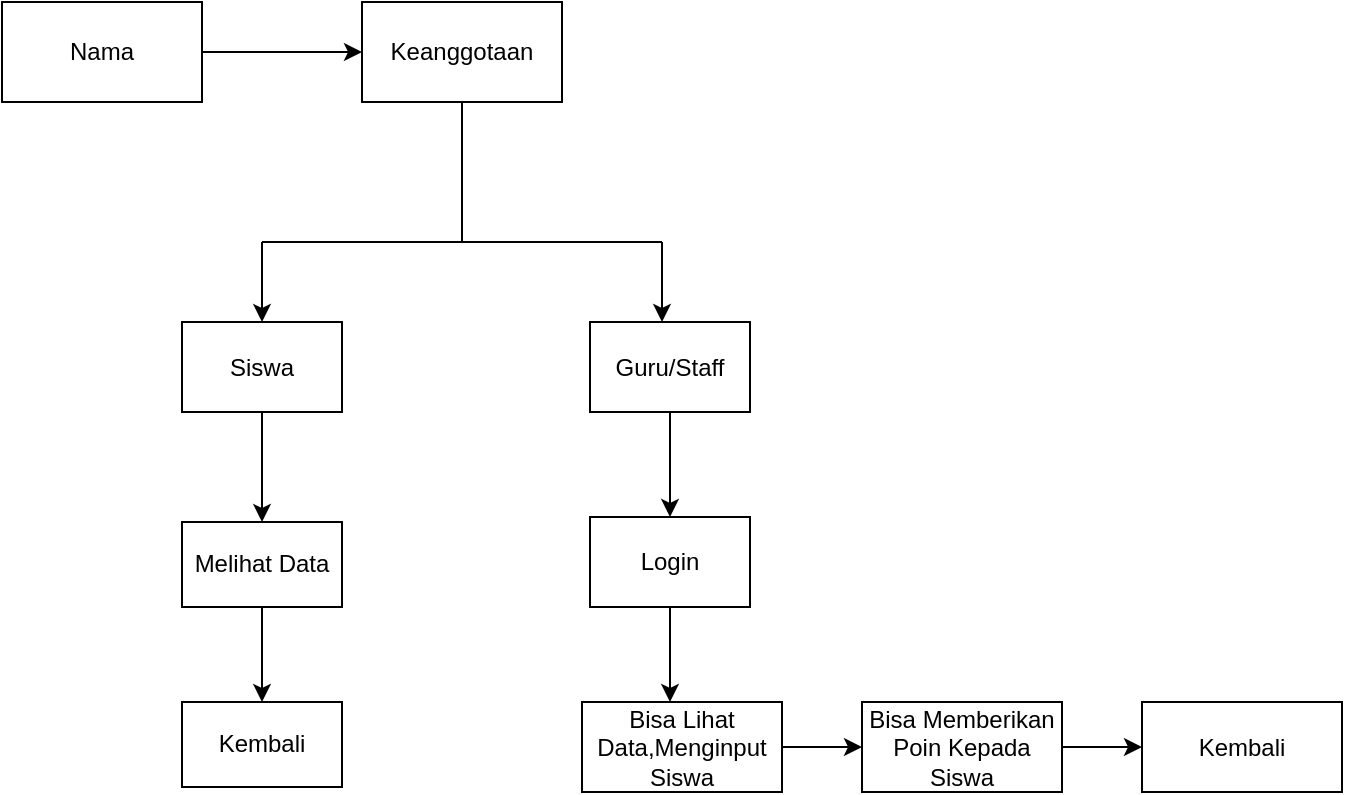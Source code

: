 <mxfile version="24.7.7">
  <diagram name="Halaman-1" id="k0yHVZlI334ZvbCX9Nl-">
    <mxGraphModel dx="1114" dy="510" grid="1" gridSize="10" guides="1" tooltips="1" connect="1" arrows="1" fold="1" page="1" pageScale="1" pageWidth="827" pageHeight="1169" math="0" shadow="0">
      <root>
        <mxCell id="0" />
        <mxCell id="1" parent="0" />
        <mxCell id="F2VMUvB0PJoL4Rmxd50Y-8" value="" style="edgeStyle=orthogonalEdgeStyle;rounded=0;orthogonalLoop=1;jettySize=auto;html=1;" edge="1" parent="1" source="F2VMUvB0PJoL4Rmxd50Y-1" target="F2VMUvB0PJoL4Rmxd50Y-4">
          <mxGeometry relative="1" as="geometry" />
        </mxCell>
        <mxCell id="F2VMUvB0PJoL4Rmxd50Y-1" value="Nama" style="rounded=0;whiteSpace=wrap;html=1;" vertex="1" parent="1">
          <mxGeometry x="80" y="40" width="100" height="50" as="geometry" />
        </mxCell>
        <mxCell id="F2VMUvB0PJoL4Rmxd50Y-4" value="Keanggotaan" style="rounded=0;whiteSpace=wrap;html=1;" vertex="1" parent="1">
          <mxGeometry x="260" y="40" width="100" height="50" as="geometry" />
        </mxCell>
        <mxCell id="F2VMUvB0PJoL4Rmxd50Y-20" value="" style="edgeStyle=orthogonalEdgeStyle;rounded=0;orthogonalLoop=1;jettySize=auto;html=1;" edge="1" parent="1" source="F2VMUvB0PJoL4Rmxd50Y-6" target="F2VMUvB0PJoL4Rmxd50Y-19">
          <mxGeometry relative="1" as="geometry" />
        </mxCell>
        <mxCell id="F2VMUvB0PJoL4Rmxd50Y-6" value="Siswa" style="whiteSpace=wrap;html=1;rounded=0;" vertex="1" parent="1">
          <mxGeometry x="170" y="200" width="80" height="45" as="geometry" />
        </mxCell>
        <mxCell id="F2VMUvB0PJoL4Rmxd50Y-10" value="" style="endArrow=none;html=1;rounded=0;entryX=0.5;entryY=1;entryDx=0;entryDy=0;" edge="1" parent="1" target="F2VMUvB0PJoL4Rmxd50Y-4">
          <mxGeometry width="50" height="50" relative="1" as="geometry">
            <mxPoint x="310" y="160" as="sourcePoint" />
            <mxPoint x="440" y="120" as="targetPoint" />
          </mxGeometry>
        </mxCell>
        <mxCell id="F2VMUvB0PJoL4Rmxd50Y-13" value="" style="endArrow=none;html=1;rounded=0;" edge="1" parent="1">
          <mxGeometry width="50" height="50" relative="1" as="geometry">
            <mxPoint x="210" y="160" as="sourcePoint" />
            <mxPoint x="410" y="160" as="targetPoint" />
          </mxGeometry>
        </mxCell>
        <mxCell id="F2VMUvB0PJoL4Rmxd50Y-14" value="" style="endArrow=classic;html=1;rounded=0;" edge="1" parent="1">
          <mxGeometry width="50" height="50" relative="1" as="geometry">
            <mxPoint x="210" y="160" as="sourcePoint" />
            <mxPoint x="210" y="200" as="targetPoint" />
          </mxGeometry>
        </mxCell>
        <mxCell id="F2VMUvB0PJoL4Rmxd50Y-26" value="" style="edgeStyle=orthogonalEdgeStyle;rounded=0;orthogonalLoop=1;jettySize=auto;html=1;" edge="1" parent="1" source="F2VMUvB0PJoL4Rmxd50Y-15" target="F2VMUvB0PJoL4Rmxd50Y-25">
          <mxGeometry relative="1" as="geometry" />
        </mxCell>
        <mxCell id="F2VMUvB0PJoL4Rmxd50Y-15" value="Guru/Staff" style="whiteSpace=wrap;html=1;rounded=0;" vertex="1" parent="1">
          <mxGeometry x="374" y="200" width="80" height="45" as="geometry" />
        </mxCell>
        <mxCell id="F2VMUvB0PJoL4Rmxd50Y-18" value="" style="endArrow=classic;html=1;rounded=0;" edge="1" parent="1">
          <mxGeometry width="50" height="50" relative="1" as="geometry">
            <mxPoint x="410" y="160" as="sourcePoint" />
            <mxPoint x="410" y="200" as="targetPoint" />
          </mxGeometry>
        </mxCell>
        <mxCell id="F2VMUvB0PJoL4Rmxd50Y-24" value="" style="edgeStyle=orthogonalEdgeStyle;rounded=0;orthogonalLoop=1;jettySize=auto;html=1;" edge="1" parent="1" source="F2VMUvB0PJoL4Rmxd50Y-19" target="F2VMUvB0PJoL4Rmxd50Y-23">
          <mxGeometry relative="1" as="geometry" />
        </mxCell>
        <mxCell id="F2VMUvB0PJoL4Rmxd50Y-19" value="Melihat Data" style="whiteSpace=wrap;html=1;rounded=0;" vertex="1" parent="1">
          <mxGeometry x="170" y="300" width="80" height="42.5" as="geometry" />
        </mxCell>
        <mxCell id="F2VMUvB0PJoL4Rmxd50Y-23" value="Kembali" style="whiteSpace=wrap;html=1;rounded=0;" vertex="1" parent="1">
          <mxGeometry x="170" y="390" width="80" height="42.5" as="geometry" />
        </mxCell>
        <mxCell id="F2VMUvB0PJoL4Rmxd50Y-29" value="" style="edgeStyle=orthogonalEdgeStyle;rounded=0;orthogonalLoop=1;jettySize=auto;html=1;" edge="1" parent="1" source="F2VMUvB0PJoL4Rmxd50Y-25" target="F2VMUvB0PJoL4Rmxd50Y-27">
          <mxGeometry relative="1" as="geometry">
            <Array as="points">
              <mxPoint x="414" y="390" />
              <mxPoint x="414" y="390" />
            </Array>
          </mxGeometry>
        </mxCell>
        <mxCell id="F2VMUvB0PJoL4Rmxd50Y-25" value="Login" style="whiteSpace=wrap;html=1;rounded=0;" vertex="1" parent="1">
          <mxGeometry x="374" y="297.5" width="80" height="45" as="geometry" />
        </mxCell>
        <mxCell id="F2VMUvB0PJoL4Rmxd50Y-31" value="" style="edgeStyle=orthogonalEdgeStyle;rounded=0;orthogonalLoop=1;jettySize=auto;html=1;" edge="1" parent="1" source="F2VMUvB0PJoL4Rmxd50Y-27" target="F2VMUvB0PJoL4Rmxd50Y-30">
          <mxGeometry relative="1" as="geometry" />
        </mxCell>
        <mxCell id="F2VMUvB0PJoL4Rmxd50Y-27" value="Bisa Lihat Data,Menginput Siswa" style="whiteSpace=wrap;html=1;rounded=0;" vertex="1" parent="1">
          <mxGeometry x="370" y="390" width="100" height="45" as="geometry" />
        </mxCell>
        <mxCell id="F2VMUvB0PJoL4Rmxd50Y-33" value="" style="edgeStyle=orthogonalEdgeStyle;rounded=0;orthogonalLoop=1;jettySize=auto;html=1;" edge="1" parent="1" source="F2VMUvB0PJoL4Rmxd50Y-30" target="F2VMUvB0PJoL4Rmxd50Y-32">
          <mxGeometry relative="1" as="geometry" />
        </mxCell>
        <mxCell id="F2VMUvB0PJoL4Rmxd50Y-30" value="Bisa Memberikan Poin Kepada Siswa" style="whiteSpace=wrap;html=1;rounded=0;" vertex="1" parent="1">
          <mxGeometry x="510" y="390" width="100" height="45" as="geometry" />
        </mxCell>
        <mxCell id="F2VMUvB0PJoL4Rmxd50Y-32" value="Kembali" style="whiteSpace=wrap;html=1;rounded=0;" vertex="1" parent="1">
          <mxGeometry x="650" y="390" width="100" height="45" as="geometry" />
        </mxCell>
      </root>
    </mxGraphModel>
  </diagram>
</mxfile>
